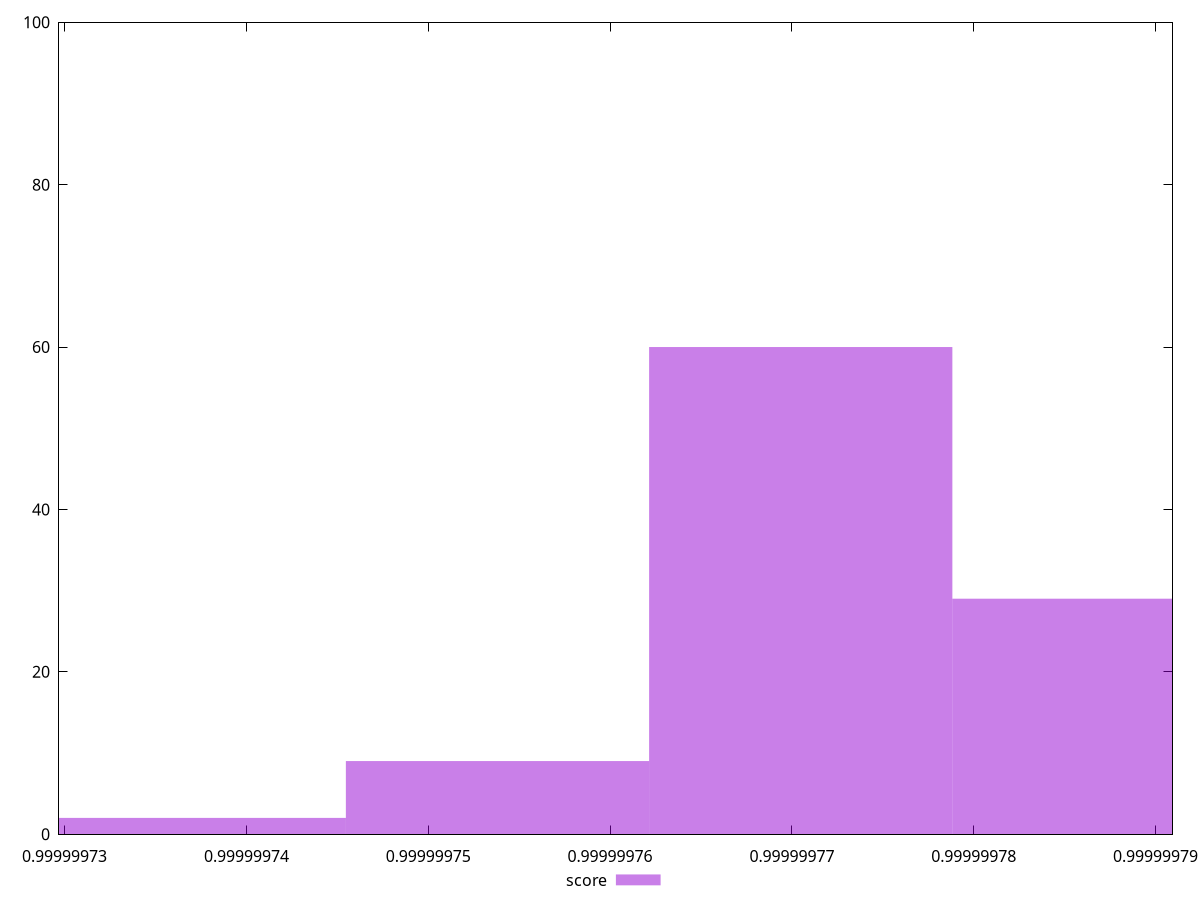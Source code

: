 reset

$score <<EOF
0.9999997371301942 2
0.9999997871651922 29
0.9999997704868595 60
0.9999997538085268 9
EOF

set key outside below
set boxwidth 1.667833267081743e-8
set xrange [0.9999997296920115:0.9999997909334013]
set yrange [0:100]
set style fill transparent solid 0.5 noborder
set terminal svg size 640, 490 enhanced background rgb 'white'
set output "report_00007_2020-12-11T15:55:29.892Z/largest-contentful-paint/samples/empty/score/histogram.svg"

plot $score title "score" with boxes

reset

